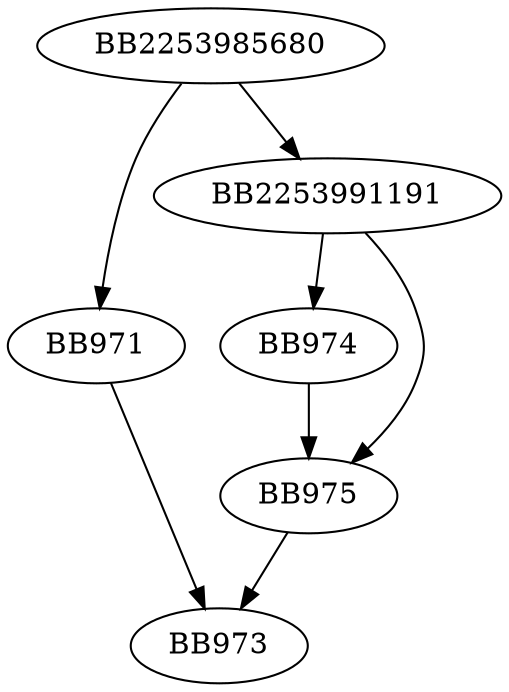 digraph G{
	BB2253985680->BB971;
	BB2253985680->BB2253991191;
	BB971->BB973;
	BB2253991191->BB974;
	BB2253991191->BB975;
	BB974->BB975;
	BB975->BB973;
}
